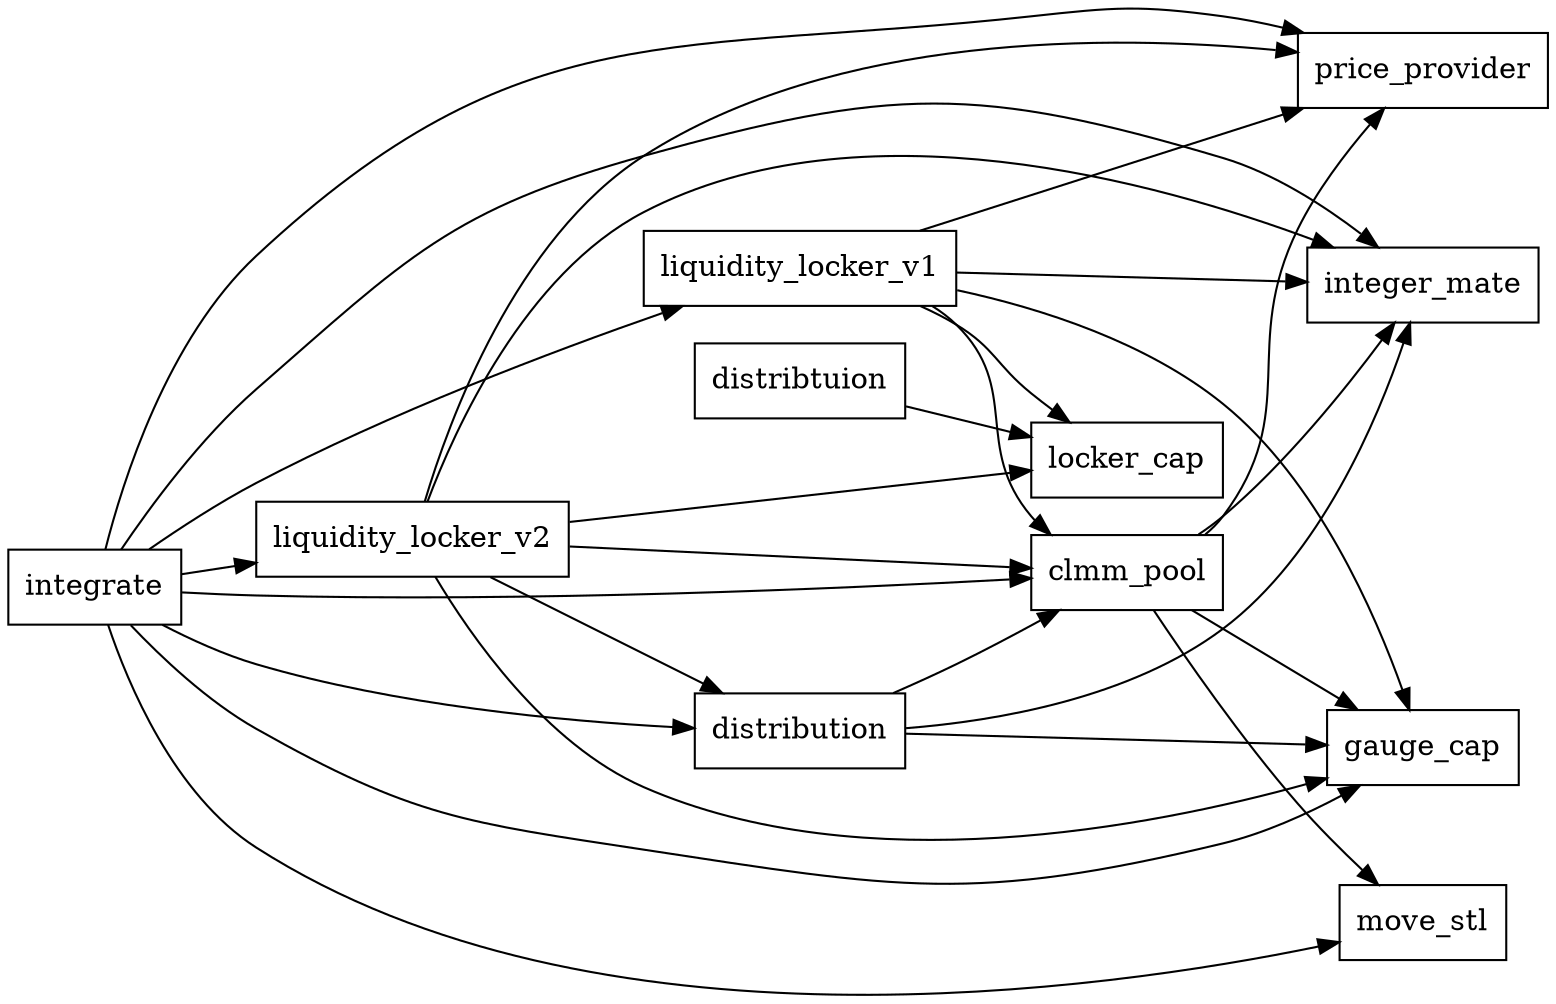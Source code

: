 digraph Dependencies {
    rankdir=LR;
    node [shape=box];

    // Nodes with no incoming dependencies
    "integrate";

    // Dependency relationships:
    "clmm_pool"    -> "price_provider"
    "integrate"    -> "price_provider"

    "integrate"    -> "liquidity_locker_v1"
    "integrate"    -> "liquidity_locker_v2"

    "liquidity_locker_v1" -> "clmm_pool"
    "liquidity_locker_v1" -> "integer_mate"
    "liquidity_locker_v1" -> "price_provider"
    "liquidity_locker_v1" -> "gauge_cap"
    "liquidity_locker_v1" -> "locker_cap"


    "liquidity_locker_v2" -> "clmm_pool"
    "liquidity_locker_v2" -> "integer_mate"
    "liquidity_locker_v2" -> "price_provider"
    "liquidity_locker_v2" -> "gauge_cap"
    "liquidity_locker_v2" -> "distribution"
    "liquidity_locker_v2" -> "locker_cap"


    "distribution" -> "clmm_pool";
    "integrate"    -> "clmm_pool";
    "integrate"    -> "distribution";

    "clmm_pool"    -> "move_stl";
    "integrate"    -> "move_stl";

    "clmm_pool"    -> "integer_mate";
    "integrate"    -> "integer_mate";
    "distribution"  -> "integer_mate";

    "clmm_pool"    -> "gauge_cap";
    "distribution" -> "gauge_cap";
    "integrate"    -> "gauge_cap";
    "distribtuion" -> "locker_cap"
}